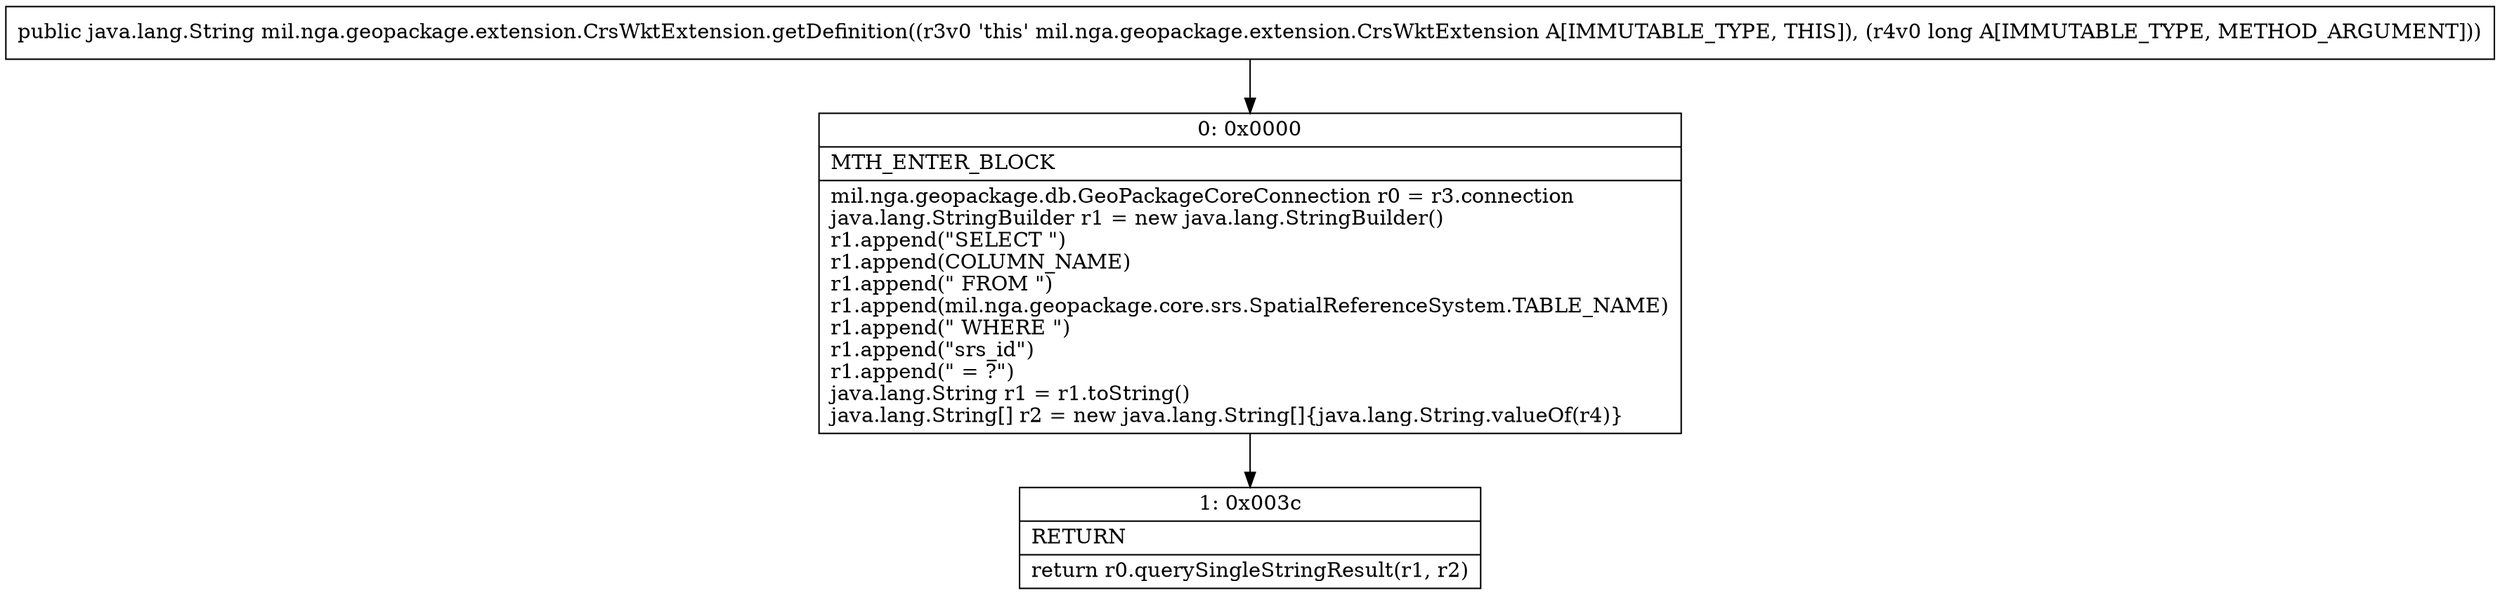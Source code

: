 digraph "CFG formil.nga.geopackage.extension.CrsWktExtension.getDefinition(J)Ljava\/lang\/String;" {
Node_0 [shape=record,label="{0\:\ 0x0000|MTH_ENTER_BLOCK\l|mil.nga.geopackage.db.GeoPackageCoreConnection r0 = r3.connection\ljava.lang.StringBuilder r1 = new java.lang.StringBuilder()\lr1.append(\"SELECT \")\lr1.append(COLUMN_NAME)\lr1.append(\" FROM \")\lr1.append(mil.nga.geopackage.core.srs.SpatialReferenceSystem.TABLE_NAME)\lr1.append(\" WHERE \")\lr1.append(\"srs_id\")\lr1.append(\" = ?\")\ljava.lang.String r1 = r1.toString()\ljava.lang.String[] r2 = new java.lang.String[]\{java.lang.String.valueOf(r4)\}\l}"];
Node_1 [shape=record,label="{1\:\ 0x003c|RETURN\l|return r0.querySingleStringResult(r1, r2)\l}"];
MethodNode[shape=record,label="{public java.lang.String mil.nga.geopackage.extension.CrsWktExtension.getDefinition((r3v0 'this' mil.nga.geopackage.extension.CrsWktExtension A[IMMUTABLE_TYPE, THIS]), (r4v0 long A[IMMUTABLE_TYPE, METHOD_ARGUMENT])) }"];
MethodNode -> Node_0;
Node_0 -> Node_1;
}

